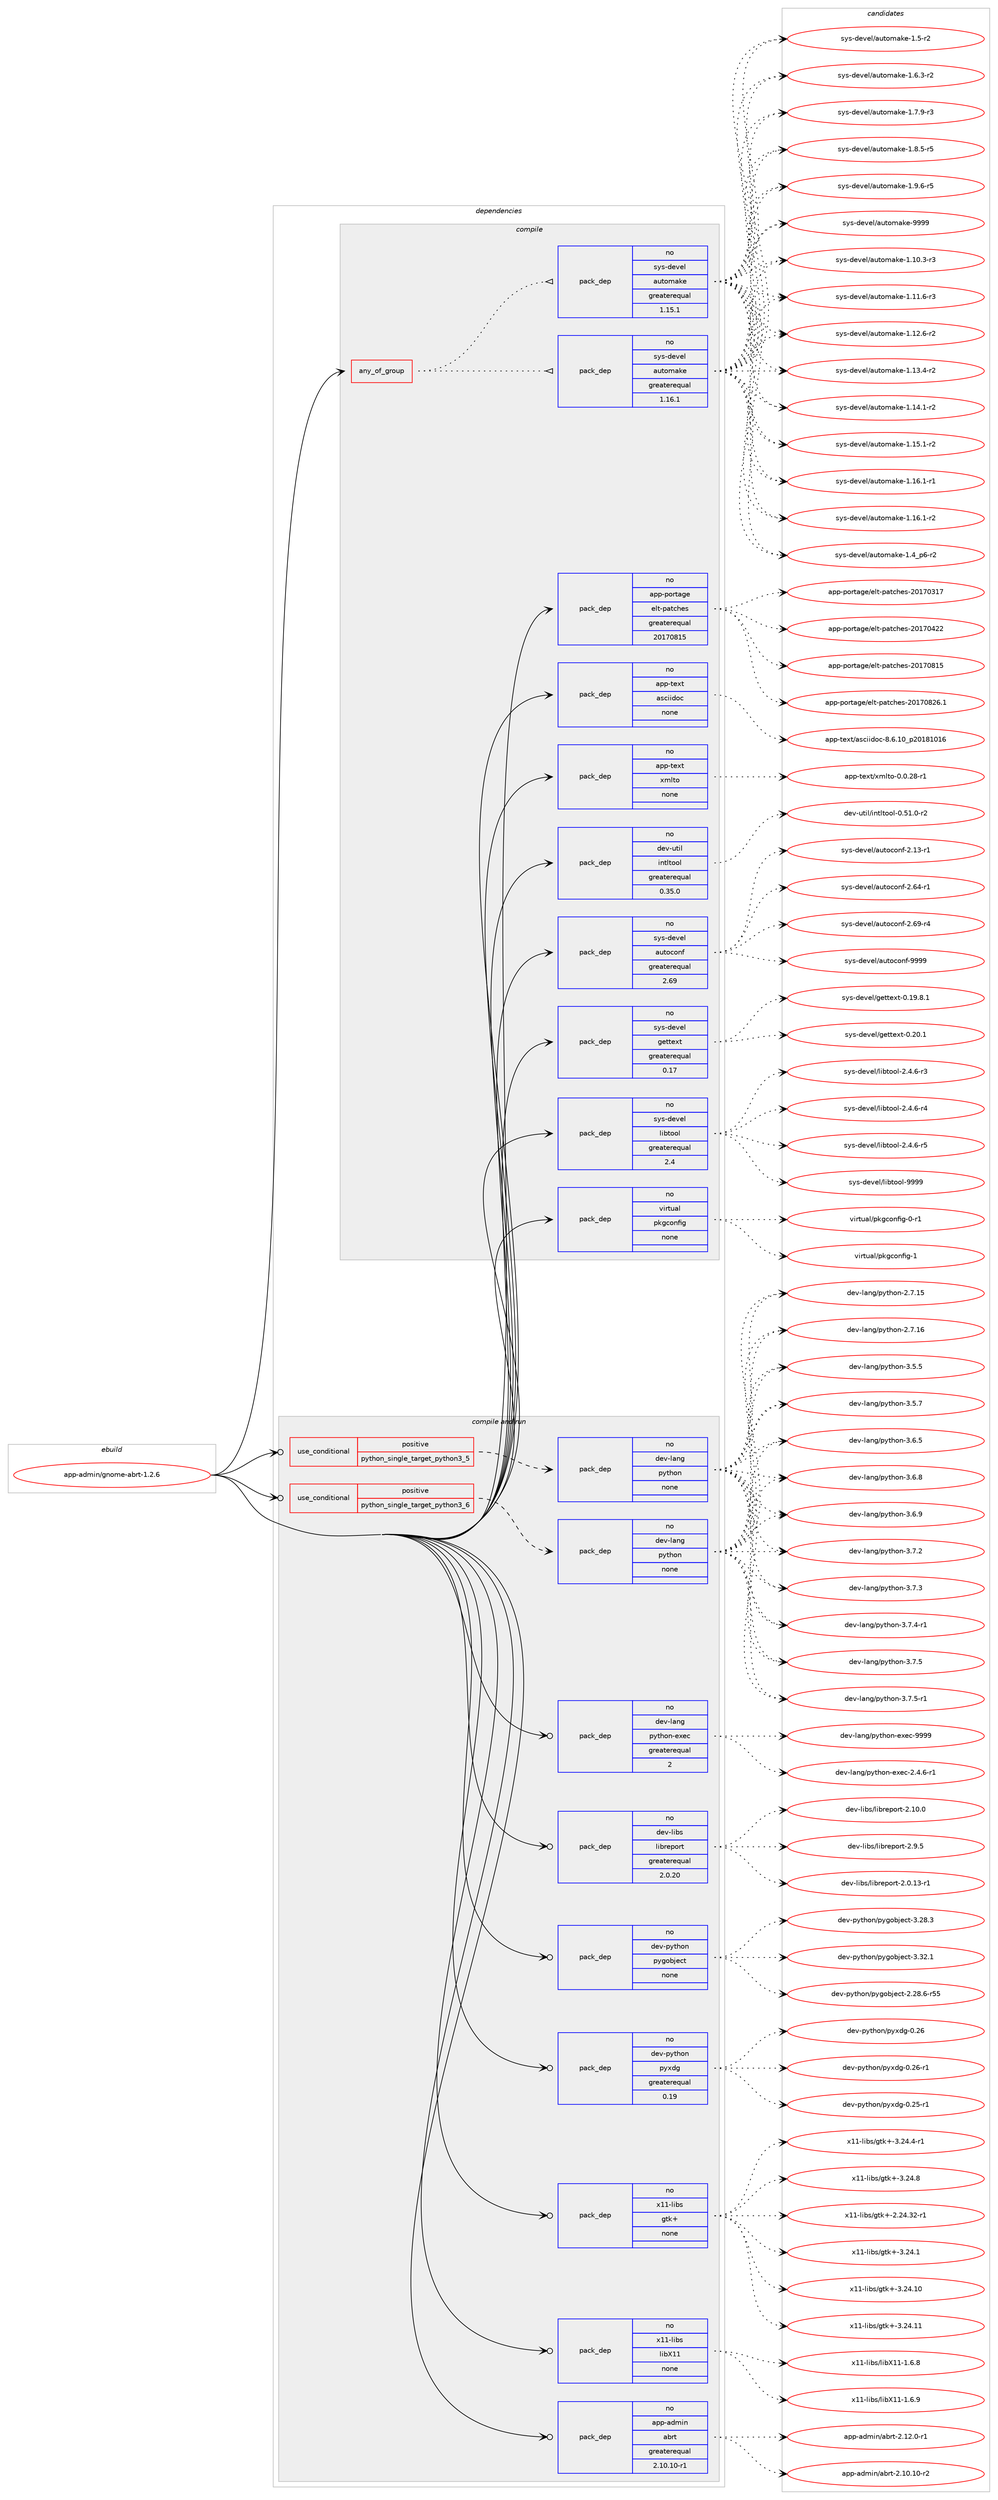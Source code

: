 digraph prolog {

# *************
# Graph options
# *************

newrank=true;
concentrate=true;
compound=true;
graph [rankdir=LR,fontname=Helvetica,fontsize=10,ranksep=1.5];#, ranksep=2.5, nodesep=0.2];
edge  [arrowhead=vee];
node  [fontname=Helvetica,fontsize=10];

# **********
# The ebuild
# **********

subgraph cluster_leftcol {
color=gray;
rank=same;
label=<<i>ebuild</i>>;
id [label="app-admin/gnome-abrt-1.2.6", color=red, width=4, href="../app-admin/gnome-abrt-1.2.6.svg"];
}

# ****************
# The dependencies
# ****************

subgraph cluster_midcol {
color=gray;
label=<<i>dependencies</i>>;
subgraph cluster_compile {
fillcolor="#eeeeee";
style=filled;
label=<<i>compile</i>>;
subgraph any8212 {
dependency467579 [label=<<TABLE BORDER="0" CELLBORDER="1" CELLSPACING="0" CELLPADDING="4"><TR><TD CELLPADDING="10">any_of_group</TD></TR></TABLE>>, shape=none, color=red];subgraph pack347897 {
dependency467580 [label=<<TABLE BORDER="0" CELLBORDER="1" CELLSPACING="0" CELLPADDING="4" WIDTH="220"><TR><TD ROWSPAN="6" CELLPADDING="30">pack_dep</TD></TR><TR><TD WIDTH="110">no</TD></TR><TR><TD>sys-devel</TD></TR><TR><TD>automake</TD></TR><TR><TD>greaterequal</TD></TR><TR><TD>1.16.1</TD></TR></TABLE>>, shape=none, color=blue];
}
dependency467579:e -> dependency467580:w [weight=20,style="dotted",arrowhead="oinv"];
subgraph pack347898 {
dependency467581 [label=<<TABLE BORDER="0" CELLBORDER="1" CELLSPACING="0" CELLPADDING="4" WIDTH="220"><TR><TD ROWSPAN="6" CELLPADDING="30">pack_dep</TD></TR><TR><TD WIDTH="110">no</TD></TR><TR><TD>sys-devel</TD></TR><TR><TD>automake</TD></TR><TR><TD>greaterequal</TD></TR><TR><TD>1.15.1</TD></TR></TABLE>>, shape=none, color=blue];
}
dependency467579:e -> dependency467581:w [weight=20,style="dotted",arrowhead="oinv"];
}
id:e -> dependency467579:w [weight=20,style="solid",arrowhead="vee"];
subgraph pack347899 {
dependency467582 [label=<<TABLE BORDER="0" CELLBORDER="1" CELLSPACING="0" CELLPADDING="4" WIDTH="220"><TR><TD ROWSPAN="6" CELLPADDING="30">pack_dep</TD></TR><TR><TD WIDTH="110">no</TD></TR><TR><TD>app-portage</TD></TR><TR><TD>elt-patches</TD></TR><TR><TD>greaterequal</TD></TR><TR><TD>20170815</TD></TR></TABLE>>, shape=none, color=blue];
}
id:e -> dependency467582:w [weight=20,style="solid",arrowhead="vee"];
subgraph pack347900 {
dependency467583 [label=<<TABLE BORDER="0" CELLBORDER="1" CELLSPACING="0" CELLPADDING="4" WIDTH="220"><TR><TD ROWSPAN="6" CELLPADDING="30">pack_dep</TD></TR><TR><TD WIDTH="110">no</TD></TR><TR><TD>app-text</TD></TR><TR><TD>asciidoc</TD></TR><TR><TD>none</TD></TR><TR><TD></TD></TR></TABLE>>, shape=none, color=blue];
}
id:e -> dependency467583:w [weight=20,style="solid",arrowhead="vee"];
subgraph pack347901 {
dependency467584 [label=<<TABLE BORDER="0" CELLBORDER="1" CELLSPACING="0" CELLPADDING="4" WIDTH="220"><TR><TD ROWSPAN="6" CELLPADDING="30">pack_dep</TD></TR><TR><TD WIDTH="110">no</TD></TR><TR><TD>app-text</TD></TR><TR><TD>xmlto</TD></TR><TR><TD>none</TD></TR><TR><TD></TD></TR></TABLE>>, shape=none, color=blue];
}
id:e -> dependency467584:w [weight=20,style="solid",arrowhead="vee"];
subgraph pack347902 {
dependency467585 [label=<<TABLE BORDER="0" CELLBORDER="1" CELLSPACING="0" CELLPADDING="4" WIDTH="220"><TR><TD ROWSPAN="6" CELLPADDING="30">pack_dep</TD></TR><TR><TD WIDTH="110">no</TD></TR><TR><TD>dev-util</TD></TR><TR><TD>intltool</TD></TR><TR><TD>greaterequal</TD></TR><TR><TD>0.35.0</TD></TR></TABLE>>, shape=none, color=blue];
}
id:e -> dependency467585:w [weight=20,style="solid",arrowhead="vee"];
subgraph pack347903 {
dependency467586 [label=<<TABLE BORDER="0" CELLBORDER="1" CELLSPACING="0" CELLPADDING="4" WIDTH="220"><TR><TD ROWSPAN="6" CELLPADDING="30">pack_dep</TD></TR><TR><TD WIDTH="110">no</TD></TR><TR><TD>sys-devel</TD></TR><TR><TD>autoconf</TD></TR><TR><TD>greaterequal</TD></TR><TR><TD>2.69</TD></TR></TABLE>>, shape=none, color=blue];
}
id:e -> dependency467586:w [weight=20,style="solid",arrowhead="vee"];
subgraph pack347904 {
dependency467587 [label=<<TABLE BORDER="0" CELLBORDER="1" CELLSPACING="0" CELLPADDING="4" WIDTH="220"><TR><TD ROWSPAN="6" CELLPADDING="30">pack_dep</TD></TR><TR><TD WIDTH="110">no</TD></TR><TR><TD>sys-devel</TD></TR><TR><TD>gettext</TD></TR><TR><TD>greaterequal</TD></TR><TR><TD>0.17</TD></TR></TABLE>>, shape=none, color=blue];
}
id:e -> dependency467587:w [weight=20,style="solid",arrowhead="vee"];
subgraph pack347905 {
dependency467588 [label=<<TABLE BORDER="0" CELLBORDER="1" CELLSPACING="0" CELLPADDING="4" WIDTH="220"><TR><TD ROWSPAN="6" CELLPADDING="30">pack_dep</TD></TR><TR><TD WIDTH="110">no</TD></TR><TR><TD>sys-devel</TD></TR><TR><TD>libtool</TD></TR><TR><TD>greaterequal</TD></TR><TR><TD>2.4</TD></TR></TABLE>>, shape=none, color=blue];
}
id:e -> dependency467588:w [weight=20,style="solid",arrowhead="vee"];
subgraph pack347906 {
dependency467589 [label=<<TABLE BORDER="0" CELLBORDER="1" CELLSPACING="0" CELLPADDING="4" WIDTH="220"><TR><TD ROWSPAN="6" CELLPADDING="30">pack_dep</TD></TR><TR><TD WIDTH="110">no</TD></TR><TR><TD>virtual</TD></TR><TR><TD>pkgconfig</TD></TR><TR><TD>none</TD></TR><TR><TD></TD></TR></TABLE>>, shape=none, color=blue];
}
id:e -> dependency467589:w [weight=20,style="solid",arrowhead="vee"];
}
subgraph cluster_compileandrun {
fillcolor="#eeeeee";
style=filled;
label=<<i>compile and run</i>>;
subgraph cond111172 {
dependency467590 [label=<<TABLE BORDER="0" CELLBORDER="1" CELLSPACING="0" CELLPADDING="4"><TR><TD ROWSPAN="3" CELLPADDING="10">use_conditional</TD></TR><TR><TD>positive</TD></TR><TR><TD>python_single_target_python3_5</TD></TR></TABLE>>, shape=none, color=red];
subgraph pack347907 {
dependency467591 [label=<<TABLE BORDER="0" CELLBORDER="1" CELLSPACING="0" CELLPADDING="4" WIDTH="220"><TR><TD ROWSPAN="6" CELLPADDING="30">pack_dep</TD></TR><TR><TD WIDTH="110">no</TD></TR><TR><TD>dev-lang</TD></TR><TR><TD>python</TD></TR><TR><TD>none</TD></TR><TR><TD></TD></TR></TABLE>>, shape=none, color=blue];
}
dependency467590:e -> dependency467591:w [weight=20,style="dashed",arrowhead="vee"];
}
id:e -> dependency467590:w [weight=20,style="solid",arrowhead="odotvee"];
subgraph cond111173 {
dependency467592 [label=<<TABLE BORDER="0" CELLBORDER="1" CELLSPACING="0" CELLPADDING="4"><TR><TD ROWSPAN="3" CELLPADDING="10">use_conditional</TD></TR><TR><TD>positive</TD></TR><TR><TD>python_single_target_python3_6</TD></TR></TABLE>>, shape=none, color=red];
subgraph pack347908 {
dependency467593 [label=<<TABLE BORDER="0" CELLBORDER="1" CELLSPACING="0" CELLPADDING="4" WIDTH="220"><TR><TD ROWSPAN="6" CELLPADDING="30">pack_dep</TD></TR><TR><TD WIDTH="110">no</TD></TR><TR><TD>dev-lang</TD></TR><TR><TD>python</TD></TR><TR><TD>none</TD></TR><TR><TD></TD></TR></TABLE>>, shape=none, color=blue];
}
dependency467592:e -> dependency467593:w [weight=20,style="dashed",arrowhead="vee"];
}
id:e -> dependency467592:w [weight=20,style="solid",arrowhead="odotvee"];
subgraph pack347909 {
dependency467594 [label=<<TABLE BORDER="0" CELLBORDER="1" CELLSPACING="0" CELLPADDING="4" WIDTH="220"><TR><TD ROWSPAN="6" CELLPADDING="30">pack_dep</TD></TR><TR><TD WIDTH="110">no</TD></TR><TR><TD>app-admin</TD></TR><TR><TD>abrt</TD></TR><TR><TD>greaterequal</TD></TR><TR><TD>2.10.10-r1</TD></TR></TABLE>>, shape=none, color=blue];
}
id:e -> dependency467594:w [weight=20,style="solid",arrowhead="odotvee"];
subgraph pack347910 {
dependency467595 [label=<<TABLE BORDER="0" CELLBORDER="1" CELLSPACING="0" CELLPADDING="4" WIDTH="220"><TR><TD ROWSPAN="6" CELLPADDING="30">pack_dep</TD></TR><TR><TD WIDTH="110">no</TD></TR><TR><TD>dev-lang</TD></TR><TR><TD>python-exec</TD></TR><TR><TD>greaterequal</TD></TR><TR><TD>2</TD></TR></TABLE>>, shape=none, color=blue];
}
id:e -> dependency467595:w [weight=20,style="solid",arrowhead="odotvee"];
subgraph pack347911 {
dependency467596 [label=<<TABLE BORDER="0" CELLBORDER="1" CELLSPACING="0" CELLPADDING="4" WIDTH="220"><TR><TD ROWSPAN="6" CELLPADDING="30">pack_dep</TD></TR><TR><TD WIDTH="110">no</TD></TR><TR><TD>dev-libs</TD></TR><TR><TD>libreport</TD></TR><TR><TD>greaterequal</TD></TR><TR><TD>2.0.20</TD></TR></TABLE>>, shape=none, color=blue];
}
id:e -> dependency467596:w [weight=20,style="solid",arrowhead="odotvee"];
subgraph pack347912 {
dependency467597 [label=<<TABLE BORDER="0" CELLBORDER="1" CELLSPACING="0" CELLPADDING="4" WIDTH="220"><TR><TD ROWSPAN="6" CELLPADDING="30">pack_dep</TD></TR><TR><TD WIDTH="110">no</TD></TR><TR><TD>dev-python</TD></TR><TR><TD>pygobject</TD></TR><TR><TD>none</TD></TR><TR><TD></TD></TR></TABLE>>, shape=none, color=blue];
}
id:e -> dependency467597:w [weight=20,style="solid",arrowhead="odotvee"];
subgraph pack347913 {
dependency467598 [label=<<TABLE BORDER="0" CELLBORDER="1" CELLSPACING="0" CELLPADDING="4" WIDTH="220"><TR><TD ROWSPAN="6" CELLPADDING="30">pack_dep</TD></TR><TR><TD WIDTH="110">no</TD></TR><TR><TD>dev-python</TD></TR><TR><TD>pyxdg</TD></TR><TR><TD>greaterequal</TD></TR><TR><TD>0.19</TD></TR></TABLE>>, shape=none, color=blue];
}
id:e -> dependency467598:w [weight=20,style="solid",arrowhead="odotvee"];
subgraph pack347914 {
dependency467599 [label=<<TABLE BORDER="0" CELLBORDER="1" CELLSPACING="0" CELLPADDING="4" WIDTH="220"><TR><TD ROWSPAN="6" CELLPADDING="30">pack_dep</TD></TR><TR><TD WIDTH="110">no</TD></TR><TR><TD>x11-libs</TD></TR><TR><TD>gtk+</TD></TR><TR><TD>none</TD></TR><TR><TD></TD></TR></TABLE>>, shape=none, color=blue];
}
id:e -> dependency467599:w [weight=20,style="solid",arrowhead="odotvee"];
subgraph pack347915 {
dependency467600 [label=<<TABLE BORDER="0" CELLBORDER="1" CELLSPACING="0" CELLPADDING="4" WIDTH="220"><TR><TD ROWSPAN="6" CELLPADDING="30">pack_dep</TD></TR><TR><TD WIDTH="110">no</TD></TR><TR><TD>x11-libs</TD></TR><TR><TD>libX11</TD></TR><TR><TD>none</TD></TR><TR><TD></TD></TR></TABLE>>, shape=none, color=blue];
}
id:e -> dependency467600:w [weight=20,style="solid",arrowhead="odotvee"];
}
subgraph cluster_run {
fillcolor="#eeeeee";
style=filled;
label=<<i>run</i>>;
}
}

# **************
# The candidates
# **************

subgraph cluster_choices {
rank=same;
color=gray;
label=<<i>candidates</i>>;

subgraph choice347897 {
color=black;
nodesep=1;
choice11512111545100101118101108479711711611110997107101454946494846514511451 [label="sys-devel/automake-1.10.3-r3", color=red, width=4,href="../sys-devel/automake-1.10.3-r3.svg"];
choice11512111545100101118101108479711711611110997107101454946494946544511451 [label="sys-devel/automake-1.11.6-r3", color=red, width=4,href="../sys-devel/automake-1.11.6-r3.svg"];
choice11512111545100101118101108479711711611110997107101454946495046544511450 [label="sys-devel/automake-1.12.6-r2", color=red, width=4,href="../sys-devel/automake-1.12.6-r2.svg"];
choice11512111545100101118101108479711711611110997107101454946495146524511450 [label="sys-devel/automake-1.13.4-r2", color=red, width=4,href="../sys-devel/automake-1.13.4-r2.svg"];
choice11512111545100101118101108479711711611110997107101454946495246494511450 [label="sys-devel/automake-1.14.1-r2", color=red, width=4,href="../sys-devel/automake-1.14.1-r2.svg"];
choice11512111545100101118101108479711711611110997107101454946495346494511450 [label="sys-devel/automake-1.15.1-r2", color=red, width=4,href="../sys-devel/automake-1.15.1-r2.svg"];
choice11512111545100101118101108479711711611110997107101454946495446494511449 [label="sys-devel/automake-1.16.1-r1", color=red, width=4,href="../sys-devel/automake-1.16.1-r1.svg"];
choice11512111545100101118101108479711711611110997107101454946495446494511450 [label="sys-devel/automake-1.16.1-r2", color=red, width=4,href="../sys-devel/automake-1.16.1-r2.svg"];
choice115121115451001011181011084797117116111109971071014549465295112544511450 [label="sys-devel/automake-1.4_p6-r2", color=red, width=4,href="../sys-devel/automake-1.4_p6-r2.svg"];
choice11512111545100101118101108479711711611110997107101454946534511450 [label="sys-devel/automake-1.5-r2", color=red, width=4,href="../sys-devel/automake-1.5-r2.svg"];
choice115121115451001011181011084797117116111109971071014549465446514511450 [label="sys-devel/automake-1.6.3-r2", color=red, width=4,href="../sys-devel/automake-1.6.3-r2.svg"];
choice115121115451001011181011084797117116111109971071014549465546574511451 [label="sys-devel/automake-1.7.9-r3", color=red, width=4,href="../sys-devel/automake-1.7.9-r3.svg"];
choice115121115451001011181011084797117116111109971071014549465646534511453 [label="sys-devel/automake-1.8.5-r5", color=red, width=4,href="../sys-devel/automake-1.8.5-r5.svg"];
choice115121115451001011181011084797117116111109971071014549465746544511453 [label="sys-devel/automake-1.9.6-r5", color=red, width=4,href="../sys-devel/automake-1.9.6-r5.svg"];
choice115121115451001011181011084797117116111109971071014557575757 [label="sys-devel/automake-9999", color=red, width=4,href="../sys-devel/automake-9999.svg"];
dependency467580:e -> choice11512111545100101118101108479711711611110997107101454946494846514511451:w [style=dotted,weight="100"];
dependency467580:e -> choice11512111545100101118101108479711711611110997107101454946494946544511451:w [style=dotted,weight="100"];
dependency467580:e -> choice11512111545100101118101108479711711611110997107101454946495046544511450:w [style=dotted,weight="100"];
dependency467580:e -> choice11512111545100101118101108479711711611110997107101454946495146524511450:w [style=dotted,weight="100"];
dependency467580:e -> choice11512111545100101118101108479711711611110997107101454946495246494511450:w [style=dotted,weight="100"];
dependency467580:e -> choice11512111545100101118101108479711711611110997107101454946495346494511450:w [style=dotted,weight="100"];
dependency467580:e -> choice11512111545100101118101108479711711611110997107101454946495446494511449:w [style=dotted,weight="100"];
dependency467580:e -> choice11512111545100101118101108479711711611110997107101454946495446494511450:w [style=dotted,weight="100"];
dependency467580:e -> choice115121115451001011181011084797117116111109971071014549465295112544511450:w [style=dotted,weight="100"];
dependency467580:e -> choice11512111545100101118101108479711711611110997107101454946534511450:w [style=dotted,weight="100"];
dependency467580:e -> choice115121115451001011181011084797117116111109971071014549465446514511450:w [style=dotted,weight="100"];
dependency467580:e -> choice115121115451001011181011084797117116111109971071014549465546574511451:w [style=dotted,weight="100"];
dependency467580:e -> choice115121115451001011181011084797117116111109971071014549465646534511453:w [style=dotted,weight="100"];
dependency467580:e -> choice115121115451001011181011084797117116111109971071014549465746544511453:w [style=dotted,weight="100"];
dependency467580:e -> choice115121115451001011181011084797117116111109971071014557575757:w [style=dotted,weight="100"];
}
subgraph choice347898 {
color=black;
nodesep=1;
choice11512111545100101118101108479711711611110997107101454946494846514511451 [label="sys-devel/automake-1.10.3-r3", color=red, width=4,href="../sys-devel/automake-1.10.3-r3.svg"];
choice11512111545100101118101108479711711611110997107101454946494946544511451 [label="sys-devel/automake-1.11.6-r3", color=red, width=4,href="../sys-devel/automake-1.11.6-r3.svg"];
choice11512111545100101118101108479711711611110997107101454946495046544511450 [label="sys-devel/automake-1.12.6-r2", color=red, width=4,href="../sys-devel/automake-1.12.6-r2.svg"];
choice11512111545100101118101108479711711611110997107101454946495146524511450 [label="sys-devel/automake-1.13.4-r2", color=red, width=4,href="../sys-devel/automake-1.13.4-r2.svg"];
choice11512111545100101118101108479711711611110997107101454946495246494511450 [label="sys-devel/automake-1.14.1-r2", color=red, width=4,href="../sys-devel/automake-1.14.1-r2.svg"];
choice11512111545100101118101108479711711611110997107101454946495346494511450 [label="sys-devel/automake-1.15.1-r2", color=red, width=4,href="../sys-devel/automake-1.15.1-r2.svg"];
choice11512111545100101118101108479711711611110997107101454946495446494511449 [label="sys-devel/automake-1.16.1-r1", color=red, width=4,href="../sys-devel/automake-1.16.1-r1.svg"];
choice11512111545100101118101108479711711611110997107101454946495446494511450 [label="sys-devel/automake-1.16.1-r2", color=red, width=4,href="../sys-devel/automake-1.16.1-r2.svg"];
choice115121115451001011181011084797117116111109971071014549465295112544511450 [label="sys-devel/automake-1.4_p6-r2", color=red, width=4,href="../sys-devel/automake-1.4_p6-r2.svg"];
choice11512111545100101118101108479711711611110997107101454946534511450 [label="sys-devel/automake-1.5-r2", color=red, width=4,href="../sys-devel/automake-1.5-r2.svg"];
choice115121115451001011181011084797117116111109971071014549465446514511450 [label="sys-devel/automake-1.6.3-r2", color=red, width=4,href="../sys-devel/automake-1.6.3-r2.svg"];
choice115121115451001011181011084797117116111109971071014549465546574511451 [label="sys-devel/automake-1.7.9-r3", color=red, width=4,href="../sys-devel/automake-1.7.9-r3.svg"];
choice115121115451001011181011084797117116111109971071014549465646534511453 [label="sys-devel/automake-1.8.5-r5", color=red, width=4,href="../sys-devel/automake-1.8.5-r5.svg"];
choice115121115451001011181011084797117116111109971071014549465746544511453 [label="sys-devel/automake-1.9.6-r5", color=red, width=4,href="../sys-devel/automake-1.9.6-r5.svg"];
choice115121115451001011181011084797117116111109971071014557575757 [label="sys-devel/automake-9999", color=red, width=4,href="../sys-devel/automake-9999.svg"];
dependency467581:e -> choice11512111545100101118101108479711711611110997107101454946494846514511451:w [style=dotted,weight="100"];
dependency467581:e -> choice11512111545100101118101108479711711611110997107101454946494946544511451:w [style=dotted,weight="100"];
dependency467581:e -> choice11512111545100101118101108479711711611110997107101454946495046544511450:w [style=dotted,weight="100"];
dependency467581:e -> choice11512111545100101118101108479711711611110997107101454946495146524511450:w [style=dotted,weight="100"];
dependency467581:e -> choice11512111545100101118101108479711711611110997107101454946495246494511450:w [style=dotted,weight="100"];
dependency467581:e -> choice11512111545100101118101108479711711611110997107101454946495346494511450:w [style=dotted,weight="100"];
dependency467581:e -> choice11512111545100101118101108479711711611110997107101454946495446494511449:w [style=dotted,weight="100"];
dependency467581:e -> choice11512111545100101118101108479711711611110997107101454946495446494511450:w [style=dotted,weight="100"];
dependency467581:e -> choice115121115451001011181011084797117116111109971071014549465295112544511450:w [style=dotted,weight="100"];
dependency467581:e -> choice11512111545100101118101108479711711611110997107101454946534511450:w [style=dotted,weight="100"];
dependency467581:e -> choice115121115451001011181011084797117116111109971071014549465446514511450:w [style=dotted,weight="100"];
dependency467581:e -> choice115121115451001011181011084797117116111109971071014549465546574511451:w [style=dotted,weight="100"];
dependency467581:e -> choice115121115451001011181011084797117116111109971071014549465646534511453:w [style=dotted,weight="100"];
dependency467581:e -> choice115121115451001011181011084797117116111109971071014549465746544511453:w [style=dotted,weight="100"];
dependency467581:e -> choice115121115451001011181011084797117116111109971071014557575757:w [style=dotted,weight="100"];
}
subgraph choice347899 {
color=black;
nodesep=1;
choice97112112451121111141169710310147101108116451129711699104101115455048495548514955 [label="app-portage/elt-patches-20170317", color=red, width=4,href="../app-portage/elt-patches-20170317.svg"];
choice97112112451121111141169710310147101108116451129711699104101115455048495548525050 [label="app-portage/elt-patches-20170422", color=red, width=4,href="../app-portage/elt-patches-20170422.svg"];
choice97112112451121111141169710310147101108116451129711699104101115455048495548564953 [label="app-portage/elt-patches-20170815", color=red, width=4,href="../app-portage/elt-patches-20170815.svg"];
choice971121124511211111411697103101471011081164511297116991041011154550484955485650544649 [label="app-portage/elt-patches-20170826.1", color=red, width=4,href="../app-portage/elt-patches-20170826.1.svg"];
dependency467582:e -> choice97112112451121111141169710310147101108116451129711699104101115455048495548514955:w [style=dotted,weight="100"];
dependency467582:e -> choice97112112451121111141169710310147101108116451129711699104101115455048495548525050:w [style=dotted,weight="100"];
dependency467582:e -> choice97112112451121111141169710310147101108116451129711699104101115455048495548564953:w [style=dotted,weight="100"];
dependency467582:e -> choice971121124511211111411697103101471011081164511297116991041011154550484955485650544649:w [style=dotted,weight="100"];
}
subgraph choice347900 {
color=black;
nodesep=1;
choice97112112451161011201164797115991051051001119945564654464948951125048495649484954 [label="app-text/asciidoc-8.6.10_p20181016", color=red, width=4,href="../app-text/asciidoc-8.6.10_p20181016.svg"];
dependency467583:e -> choice97112112451161011201164797115991051051001119945564654464948951125048495649484954:w [style=dotted,weight="100"];
}
subgraph choice347901 {
color=black;
nodesep=1;
choice971121124511610112011647120109108116111454846484650564511449 [label="app-text/xmlto-0.0.28-r1", color=red, width=4,href="../app-text/xmlto-0.0.28-r1.svg"];
dependency467584:e -> choice971121124511610112011647120109108116111454846484650564511449:w [style=dotted,weight="100"];
}
subgraph choice347902 {
color=black;
nodesep=1;
choice1001011184511711610510847105110116108116111111108454846534946484511450 [label="dev-util/intltool-0.51.0-r2", color=red, width=4,href="../dev-util/intltool-0.51.0-r2.svg"];
dependency467585:e -> choice1001011184511711610510847105110116108116111111108454846534946484511450:w [style=dotted,weight="100"];
}
subgraph choice347903 {
color=black;
nodesep=1;
choice1151211154510010111810110847971171161119911111010245504649514511449 [label="sys-devel/autoconf-2.13-r1", color=red, width=4,href="../sys-devel/autoconf-2.13-r1.svg"];
choice1151211154510010111810110847971171161119911111010245504654524511449 [label="sys-devel/autoconf-2.64-r1", color=red, width=4,href="../sys-devel/autoconf-2.64-r1.svg"];
choice1151211154510010111810110847971171161119911111010245504654574511452 [label="sys-devel/autoconf-2.69-r4", color=red, width=4,href="../sys-devel/autoconf-2.69-r4.svg"];
choice115121115451001011181011084797117116111991111101024557575757 [label="sys-devel/autoconf-9999", color=red, width=4,href="../sys-devel/autoconf-9999.svg"];
dependency467586:e -> choice1151211154510010111810110847971171161119911111010245504649514511449:w [style=dotted,weight="100"];
dependency467586:e -> choice1151211154510010111810110847971171161119911111010245504654524511449:w [style=dotted,weight="100"];
dependency467586:e -> choice1151211154510010111810110847971171161119911111010245504654574511452:w [style=dotted,weight="100"];
dependency467586:e -> choice115121115451001011181011084797117116111991111101024557575757:w [style=dotted,weight="100"];
}
subgraph choice347904 {
color=black;
nodesep=1;
choice1151211154510010111810110847103101116116101120116454846495746564649 [label="sys-devel/gettext-0.19.8.1", color=red, width=4,href="../sys-devel/gettext-0.19.8.1.svg"];
choice115121115451001011181011084710310111611610112011645484650484649 [label="sys-devel/gettext-0.20.1", color=red, width=4,href="../sys-devel/gettext-0.20.1.svg"];
dependency467587:e -> choice1151211154510010111810110847103101116116101120116454846495746564649:w [style=dotted,weight="100"];
dependency467587:e -> choice115121115451001011181011084710310111611610112011645484650484649:w [style=dotted,weight="100"];
}
subgraph choice347905 {
color=black;
nodesep=1;
choice1151211154510010111810110847108105981161111111084550465246544511451 [label="sys-devel/libtool-2.4.6-r3", color=red, width=4,href="../sys-devel/libtool-2.4.6-r3.svg"];
choice1151211154510010111810110847108105981161111111084550465246544511452 [label="sys-devel/libtool-2.4.6-r4", color=red, width=4,href="../sys-devel/libtool-2.4.6-r4.svg"];
choice1151211154510010111810110847108105981161111111084550465246544511453 [label="sys-devel/libtool-2.4.6-r5", color=red, width=4,href="../sys-devel/libtool-2.4.6-r5.svg"];
choice1151211154510010111810110847108105981161111111084557575757 [label="sys-devel/libtool-9999", color=red, width=4,href="../sys-devel/libtool-9999.svg"];
dependency467588:e -> choice1151211154510010111810110847108105981161111111084550465246544511451:w [style=dotted,weight="100"];
dependency467588:e -> choice1151211154510010111810110847108105981161111111084550465246544511452:w [style=dotted,weight="100"];
dependency467588:e -> choice1151211154510010111810110847108105981161111111084550465246544511453:w [style=dotted,weight="100"];
dependency467588:e -> choice1151211154510010111810110847108105981161111111084557575757:w [style=dotted,weight="100"];
}
subgraph choice347906 {
color=black;
nodesep=1;
choice11810511411611797108471121071039911111010210510345484511449 [label="virtual/pkgconfig-0-r1", color=red, width=4,href="../virtual/pkgconfig-0-r1.svg"];
choice1181051141161179710847112107103991111101021051034549 [label="virtual/pkgconfig-1", color=red, width=4,href="../virtual/pkgconfig-1.svg"];
dependency467589:e -> choice11810511411611797108471121071039911111010210510345484511449:w [style=dotted,weight="100"];
dependency467589:e -> choice1181051141161179710847112107103991111101021051034549:w [style=dotted,weight="100"];
}
subgraph choice347907 {
color=black;
nodesep=1;
choice10010111845108971101034711212111610411111045504655464953 [label="dev-lang/python-2.7.15", color=red, width=4,href="../dev-lang/python-2.7.15.svg"];
choice10010111845108971101034711212111610411111045504655464954 [label="dev-lang/python-2.7.16", color=red, width=4,href="../dev-lang/python-2.7.16.svg"];
choice100101118451089711010347112121116104111110455146534653 [label="dev-lang/python-3.5.5", color=red, width=4,href="../dev-lang/python-3.5.5.svg"];
choice100101118451089711010347112121116104111110455146534655 [label="dev-lang/python-3.5.7", color=red, width=4,href="../dev-lang/python-3.5.7.svg"];
choice100101118451089711010347112121116104111110455146544653 [label="dev-lang/python-3.6.5", color=red, width=4,href="../dev-lang/python-3.6.5.svg"];
choice100101118451089711010347112121116104111110455146544656 [label="dev-lang/python-3.6.8", color=red, width=4,href="../dev-lang/python-3.6.8.svg"];
choice100101118451089711010347112121116104111110455146544657 [label="dev-lang/python-3.6.9", color=red, width=4,href="../dev-lang/python-3.6.9.svg"];
choice100101118451089711010347112121116104111110455146554650 [label="dev-lang/python-3.7.2", color=red, width=4,href="../dev-lang/python-3.7.2.svg"];
choice100101118451089711010347112121116104111110455146554651 [label="dev-lang/python-3.7.3", color=red, width=4,href="../dev-lang/python-3.7.3.svg"];
choice1001011184510897110103471121211161041111104551465546524511449 [label="dev-lang/python-3.7.4-r1", color=red, width=4,href="../dev-lang/python-3.7.4-r1.svg"];
choice100101118451089711010347112121116104111110455146554653 [label="dev-lang/python-3.7.5", color=red, width=4,href="../dev-lang/python-3.7.5.svg"];
choice1001011184510897110103471121211161041111104551465546534511449 [label="dev-lang/python-3.7.5-r1", color=red, width=4,href="../dev-lang/python-3.7.5-r1.svg"];
dependency467591:e -> choice10010111845108971101034711212111610411111045504655464953:w [style=dotted,weight="100"];
dependency467591:e -> choice10010111845108971101034711212111610411111045504655464954:w [style=dotted,weight="100"];
dependency467591:e -> choice100101118451089711010347112121116104111110455146534653:w [style=dotted,weight="100"];
dependency467591:e -> choice100101118451089711010347112121116104111110455146534655:w [style=dotted,weight="100"];
dependency467591:e -> choice100101118451089711010347112121116104111110455146544653:w [style=dotted,weight="100"];
dependency467591:e -> choice100101118451089711010347112121116104111110455146544656:w [style=dotted,weight="100"];
dependency467591:e -> choice100101118451089711010347112121116104111110455146544657:w [style=dotted,weight="100"];
dependency467591:e -> choice100101118451089711010347112121116104111110455146554650:w [style=dotted,weight="100"];
dependency467591:e -> choice100101118451089711010347112121116104111110455146554651:w [style=dotted,weight="100"];
dependency467591:e -> choice1001011184510897110103471121211161041111104551465546524511449:w [style=dotted,weight="100"];
dependency467591:e -> choice100101118451089711010347112121116104111110455146554653:w [style=dotted,weight="100"];
dependency467591:e -> choice1001011184510897110103471121211161041111104551465546534511449:w [style=dotted,weight="100"];
}
subgraph choice347908 {
color=black;
nodesep=1;
choice10010111845108971101034711212111610411111045504655464953 [label="dev-lang/python-2.7.15", color=red, width=4,href="../dev-lang/python-2.7.15.svg"];
choice10010111845108971101034711212111610411111045504655464954 [label="dev-lang/python-2.7.16", color=red, width=4,href="../dev-lang/python-2.7.16.svg"];
choice100101118451089711010347112121116104111110455146534653 [label="dev-lang/python-3.5.5", color=red, width=4,href="../dev-lang/python-3.5.5.svg"];
choice100101118451089711010347112121116104111110455146534655 [label="dev-lang/python-3.5.7", color=red, width=4,href="../dev-lang/python-3.5.7.svg"];
choice100101118451089711010347112121116104111110455146544653 [label="dev-lang/python-3.6.5", color=red, width=4,href="../dev-lang/python-3.6.5.svg"];
choice100101118451089711010347112121116104111110455146544656 [label="dev-lang/python-3.6.8", color=red, width=4,href="../dev-lang/python-3.6.8.svg"];
choice100101118451089711010347112121116104111110455146544657 [label="dev-lang/python-3.6.9", color=red, width=4,href="../dev-lang/python-3.6.9.svg"];
choice100101118451089711010347112121116104111110455146554650 [label="dev-lang/python-3.7.2", color=red, width=4,href="../dev-lang/python-3.7.2.svg"];
choice100101118451089711010347112121116104111110455146554651 [label="dev-lang/python-3.7.3", color=red, width=4,href="../dev-lang/python-3.7.3.svg"];
choice1001011184510897110103471121211161041111104551465546524511449 [label="dev-lang/python-3.7.4-r1", color=red, width=4,href="../dev-lang/python-3.7.4-r1.svg"];
choice100101118451089711010347112121116104111110455146554653 [label="dev-lang/python-3.7.5", color=red, width=4,href="../dev-lang/python-3.7.5.svg"];
choice1001011184510897110103471121211161041111104551465546534511449 [label="dev-lang/python-3.7.5-r1", color=red, width=4,href="../dev-lang/python-3.7.5-r1.svg"];
dependency467593:e -> choice10010111845108971101034711212111610411111045504655464953:w [style=dotted,weight="100"];
dependency467593:e -> choice10010111845108971101034711212111610411111045504655464954:w [style=dotted,weight="100"];
dependency467593:e -> choice100101118451089711010347112121116104111110455146534653:w [style=dotted,weight="100"];
dependency467593:e -> choice100101118451089711010347112121116104111110455146534655:w [style=dotted,weight="100"];
dependency467593:e -> choice100101118451089711010347112121116104111110455146544653:w [style=dotted,weight="100"];
dependency467593:e -> choice100101118451089711010347112121116104111110455146544656:w [style=dotted,weight="100"];
dependency467593:e -> choice100101118451089711010347112121116104111110455146544657:w [style=dotted,weight="100"];
dependency467593:e -> choice100101118451089711010347112121116104111110455146554650:w [style=dotted,weight="100"];
dependency467593:e -> choice100101118451089711010347112121116104111110455146554651:w [style=dotted,weight="100"];
dependency467593:e -> choice1001011184510897110103471121211161041111104551465546524511449:w [style=dotted,weight="100"];
dependency467593:e -> choice100101118451089711010347112121116104111110455146554653:w [style=dotted,weight="100"];
dependency467593:e -> choice1001011184510897110103471121211161041111104551465546534511449:w [style=dotted,weight="100"];
}
subgraph choice347909 {
color=black;
nodesep=1;
choice97112112459710010910511047979811411645504649484649484511450 [label="app-admin/abrt-2.10.10-r2", color=red, width=4,href="../app-admin/abrt-2.10.10-r2.svg"];
choice971121124597100109105110479798114116455046495046484511449 [label="app-admin/abrt-2.12.0-r1", color=red, width=4,href="../app-admin/abrt-2.12.0-r1.svg"];
dependency467594:e -> choice97112112459710010910511047979811411645504649484649484511450:w [style=dotted,weight="100"];
dependency467594:e -> choice971121124597100109105110479798114116455046495046484511449:w [style=dotted,weight="100"];
}
subgraph choice347910 {
color=black;
nodesep=1;
choice10010111845108971101034711212111610411111045101120101994550465246544511449 [label="dev-lang/python-exec-2.4.6-r1", color=red, width=4,href="../dev-lang/python-exec-2.4.6-r1.svg"];
choice10010111845108971101034711212111610411111045101120101994557575757 [label="dev-lang/python-exec-9999", color=red, width=4,href="../dev-lang/python-exec-9999.svg"];
dependency467595:e -> choice10010111845108971101034711212111610411111045101120101994550465246544511449:w [style=dotted,weight="100"];
dependency467595:e -> choice10010111845108971101034711212111610411111045101120101994557575757:w [style=dotted,weight="100"];
}
subgraph choice347911 {
color=black;
nodesep=1;
choice10010111845108105981154710810598114101112111114116455046484649514511449 [label="dev-libs/libreport-2.0.13-r1", color=red, width=4,href="../dev-libs/libreport-2.0.13-r1.svg"];
choice1001011184510810598115471081059811410111211111411645504649484648 [label="dev-libs/libreport-2.10.0", color=red, width=4,href="../dev-libs/libreport-2.10.0.svg"];
choice10010111845108105981154710810598114101112111114116455046574653 [label="dev-libs/libreport-2.9.5", color=red, width=4,href="../dev-libs/libreport-2.9.5.svg"];
dependency467596:e -> choice10010111845108105981154710810598114101112111114116455046484649514511449:w [style=dotted,weight="100"];
dependency467596:e -> choice1001011184510810598115471081059811410111211111411645504649484648:w [style=dotted,weight="100"];
dependency467596:e -> choice10010111845108105981154710810598114101112111114116455046574653:w [style=dotted,weight="100"];
}
subgraph choice347912 {
color=black;
nodesep=1;
choice1001011184511212111610411111047112121103111981061019911645504650564654451145353 [label="dev-python/pygobject-2.28.6-r55", color=red, width=4,href="../dev-python/pygobject-2.28.6-r55.svg"];
choice1001011184511212111610411111047112121103111981061019911645514650564651 [label="dev-python/pygobject-3.28.3", color=red, width=4,href="../dev-python/pygobject-3.28.3.svg"];
choice1001011184511212111610411111047112121103111981061019911645514651504649 [label="dev-python/pygobject-3.32.1", color=red, width=4,href="../dev-python/pygobject-3.32.1.svg"];
dependency467597:e -> choice1001011184511212111610411111047112121103111981061019911645504650564654451145353:w [style=dotted,weight="100"];
dependency467597:e -> choice1001011184511212111610411111047112121103111981061019911645514650564651:w [style=dotted,weight="100"];
dependency467597:e -> choice1001011184511212111610411111047112121103111981061019911645514651504649:w [style=dotted,weight="100"];
}
subgraph choice347913 {
color=black;
nodesep=1;
choice100101118451121211161041111104711212112010010345484650534511449 [label="dev-python/pyxdg-0.25-r1", color=red, width=4,href="../dev-python/pyxdg-0.25-r1.svg"];
choice10010111845112121116104111110471121211201001034548465054 [label="dev-python/pyxdg-0.26", color=red, width=4,href="../dev-python/pyxdg-0.26.svg"];
choice100101118451121211161041111104711212112010010345484650544511449 [label="dev-python/pyxdg-0.26-r1", color=red, width=4,href="../dev-python/pyxdg-0.26-r1.svg"];
dependency467598:e -> choice100101118451121211161041111104711212112010010345484650534511449:w [style=dotted,weight="100"];
dependency467598:e -> choice10010111845112121116104111110471121211201001034548465054:w [style=dotted,weight="100"];
dependency467598:e -> choice100101118451121211161041111104711212112010010345484650544511449:w [style=dotted,weight="100"];
}
subgraph choice347914 {
color=black;
nodesep=1;
choice12049494510810598115471031161074345504650524651504511449 [label="x11-libs/gtk+-2.24.32-r1", color=red, width=4,href="../x11-libs/gtk+-2.24.32-r1.svg"];
choice12049494510810598115471031161074345514650524649 [label="x11-libs/gtk+-3.24.1", color=red, width=4,href="../x11-libs/gtk+-3.24.1.svg"];
choice1204949451081059811547103116107434551465052464948 [label="x11-libs/gtk+-3.24.10", color=red, width=4,href="../x11-libs/gtk+-3.24.10.svg"];
choice1204949451081059811547103116107434551465052464949 [label="x11-libs/gtk+-3.24.11", color=red, width=4,href="../x11-libs/gtk+-3.24.11.svg"];
choice120494945108105981154710311610743455146505246524511449 [label="x11-libs/gtk+-3.24.4-r1", color=red, width=4,href="../x11-libs/gtk+-3.24.4-r1.svg"];
choice12049494510810598115471031161074345514650524656 [label="x11-libs/gtk+-3.24.8", color=red, width=4,href="../x11-libs/gtk+-3.24.8.svg"];
dependency467599:e -> choice12049494510810598115471031161074345504650524651504511449:w [style=dotted,weight="100"];
dependency467599:e -> choice12049494510810598115471031161074345514650524649:w [style=dotted,weight="100"];
dependency467599:e -> choice1204949451081059811547103116107434551465052464948:w [style=dotted,weight="100"];
dependency467599:e -> choice1204949451081059811547103116107434551465052464949:w [style=dotted,weight="100"];
dependency467599:e -> choice120494945108105981154710311610743455146505246524511449:w [style=dotted,weight="100"];
dependency467599:e -> choice12049494510810598115471031161074345514650524656:w [style=dotted,weight="100"];
}
subgraph choice347915 {
color=black;
nodesep=1;
choice120494945108105981154710810598884949454946544656 [label="x11-libs/libX11-1.6.8", color=red, width=4,href="../x11-libs/libX11-1.6.8.svg"];
choice120494945108105981154710810598884949454946544657 [label="x11-libs/libX11-1.6.9", color=red, width=4,href="../x11-libs/libX11-1.6.9.svg"];
dependency467600:e -> choice120494945108105981154710810598884949454946544656:w [style=dotted,weight="100"];
dependency467600:e -> choice120494945108105981154710810598884949454946544657:w [style=dotted,weight="100"];
}
}

}
